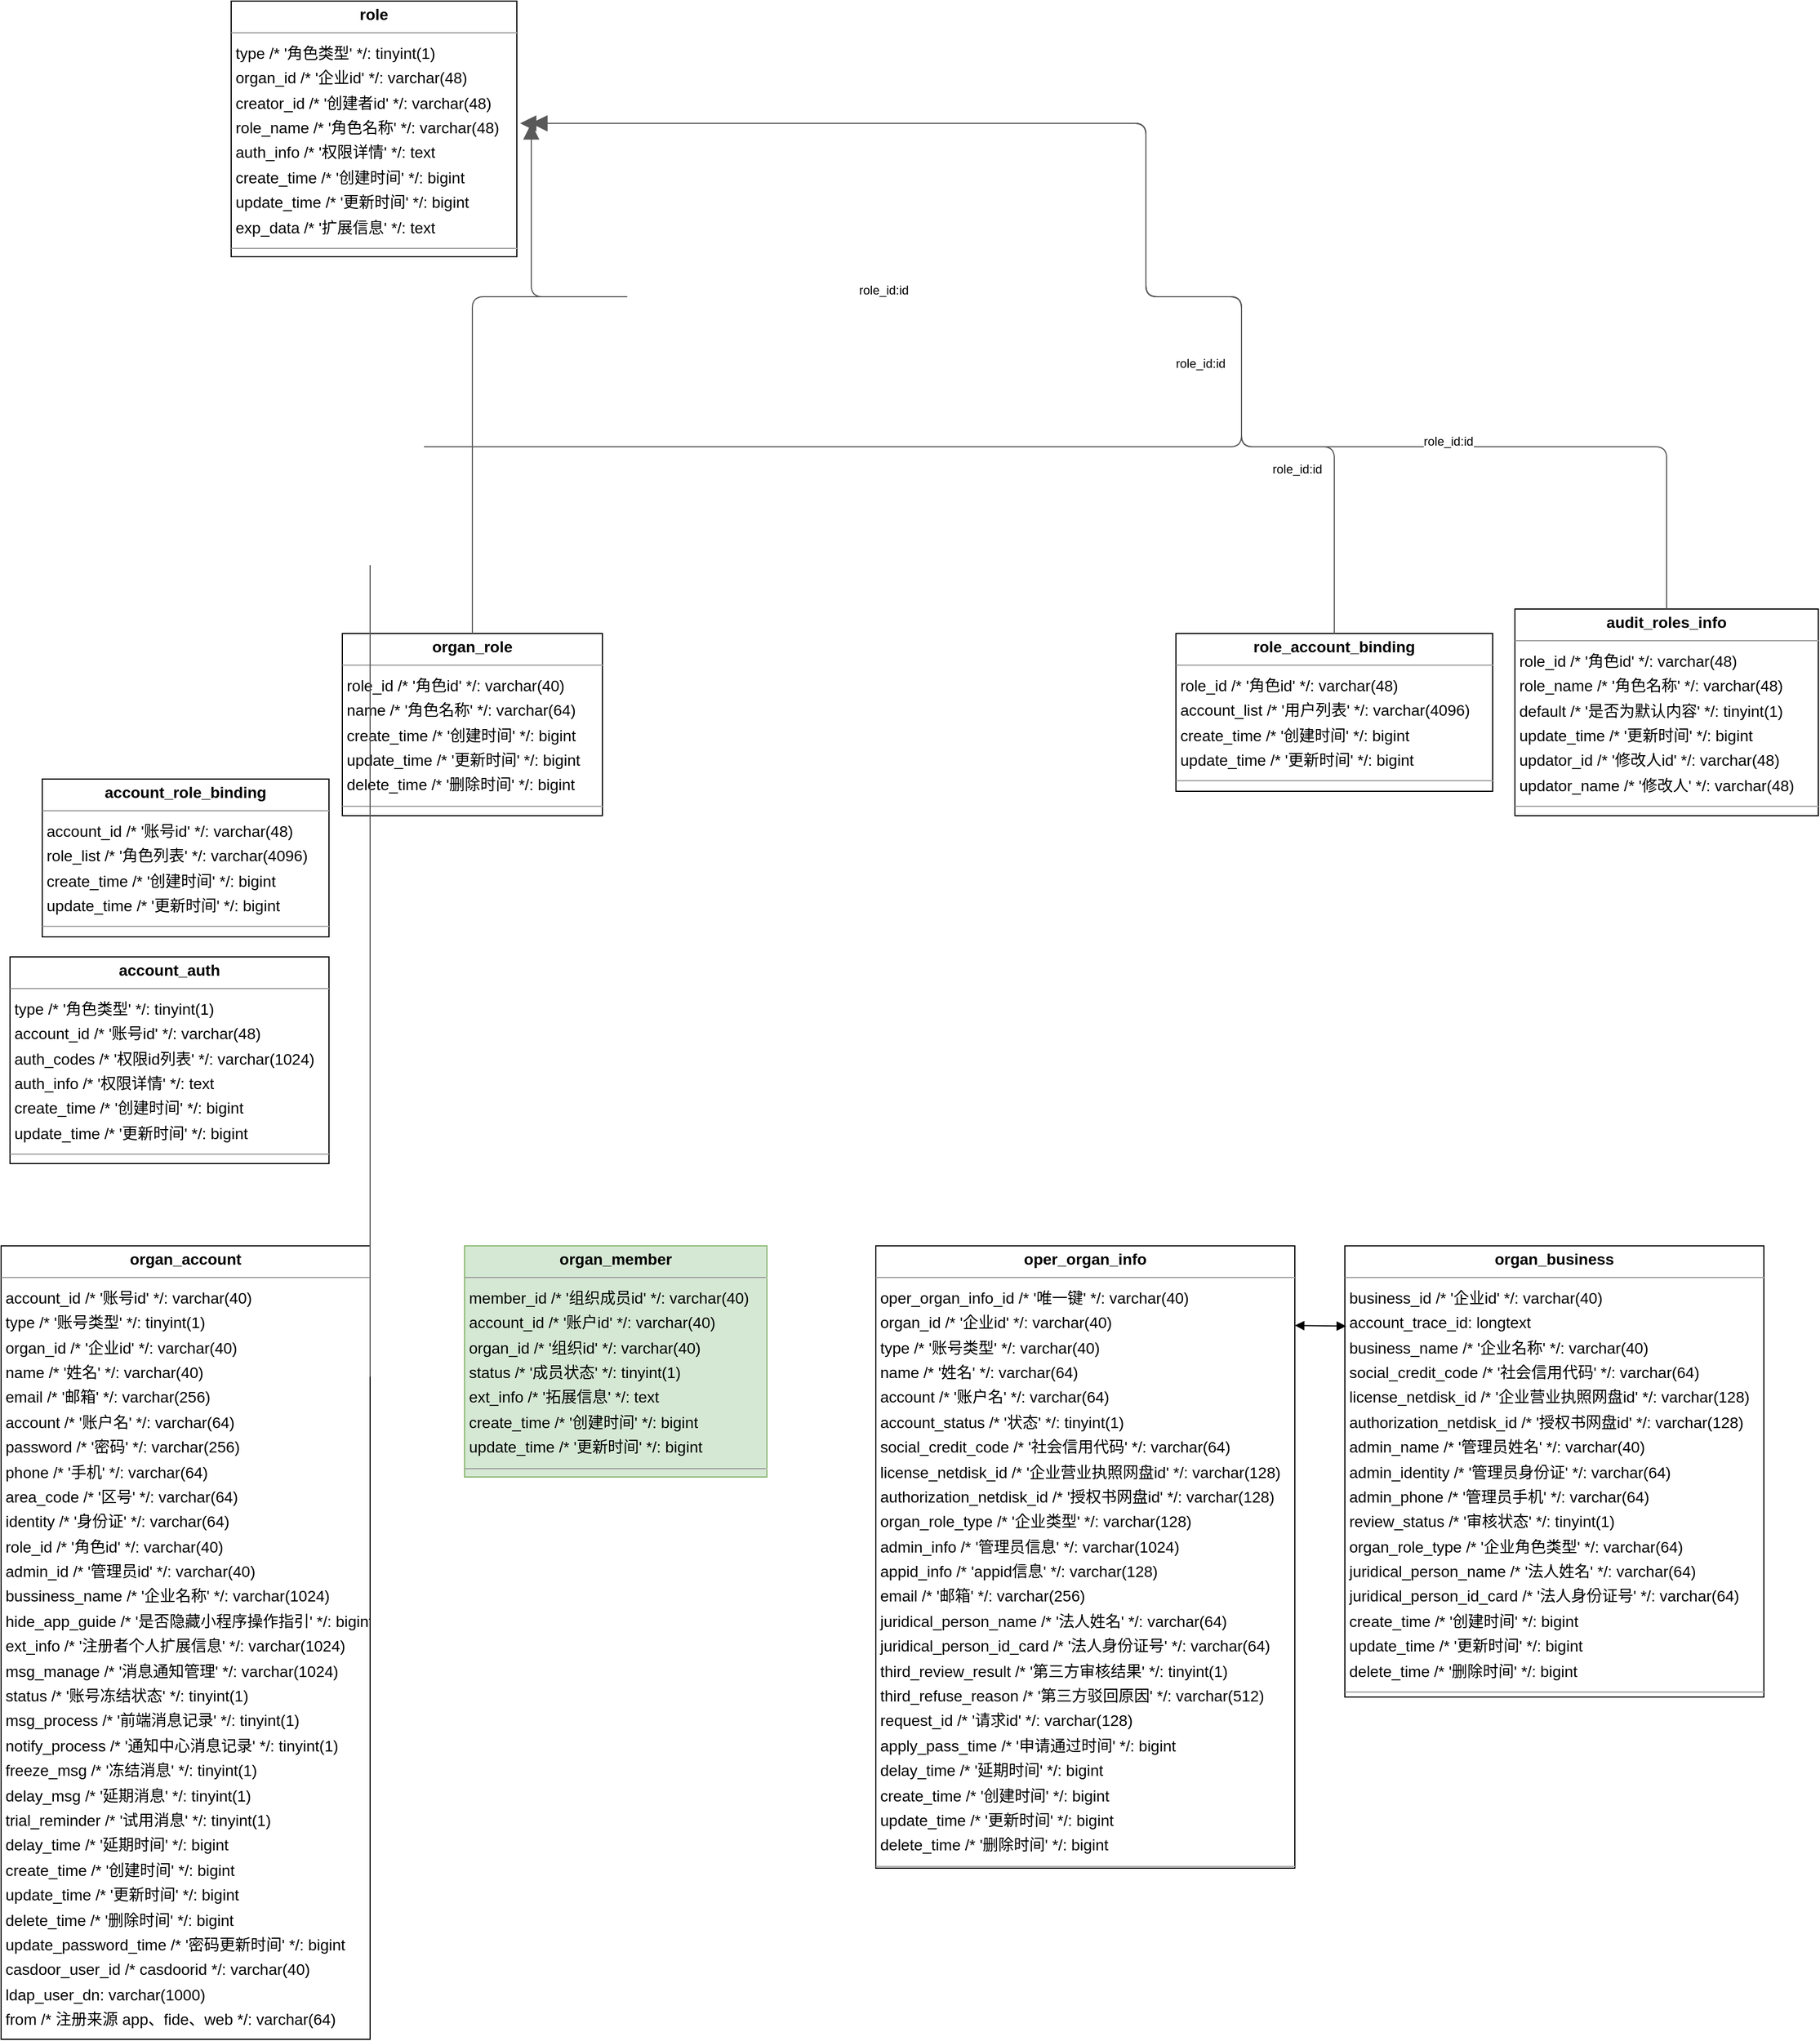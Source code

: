 <mxfile version="21.2.1" type="github">
  <diagram id="zmi8DWPMi1QMRoTP6fmU" name="Page-1">
    <mxGraphModel dx="1647" dy="1070" grid="1" gridSize="10" guides="1" tooltips="1" connect="1" arrows="1" fold="1" page="0" pageScale="1" pageWidth="827" pageHeight="1169" background="none" math="0" shadow="0">
      <root>
        <mxCell id="0" />
        <mxCell id="1" parent="0" />
        <mxCell id="node3" value="&lt;p style=&quot;margin:0px;margin-top:4px;text-align:center;&quot;&gt;&lt;b&gt;account_auth&lt;/b&gt;&lt;/p&gt;&lt;hr size=&quot;1&quot;/&gt;&lt;p style=&quot;margin:0 0 0 4px;line-height:1.6;&quot;&gt; type  /* &amp;#39;角色类型&amp;#39; */: tinyint(1)&lt;br/&gt; account_id  /* &amp;#39;账号id&amp;#39; */: varchar(48)&lt;br/&gt; auth_codes  /* &amp;#39;权限id列表&amp;#39; */: varchar(1024)&lt;br/&gt; auth_info  /* &amp;#39;权限详情&amp;#39; */: text&lt;br/&gt; create_time  /* &amp;#39;创建时间&amp;#39; */: bigint&lt;br/&gt; update_time  /* &amp;#39;更新时间&amp;#39; */: bigint&lt;/p&gt;&lt;hr size=&quot;1&quot;/&gt;&lt;p style=&quot;margin:0 0 0 4px;line-height:1.6;&quot;&gt; id  /* &amp;#39;业务主键id&amp;#39; */: varchar(40)&lt;/p&gt;" style="verticalAlign=top;align=left;overflow=fill;fontSize=14;fontFamily=Helvetica;html=1;rounded=0;shadow=0;comic=0;labelBackgroundColor=none;strokeWidth=1;" parent="1" vertex="1">
          <mxGeometry x="-349" y="500" width="287" height="186" as="geometry" />
        </mxCell>
        <mxCell id="node10" value="&lt;p style=&quot;margin:0px;margin-top:4px;text-align:center;&quot;&gt;&lt;b&gt;account_role_binding&lt;/b&gt;&lt;/p&gt;&lt;hr size=&quot;1&quot;/&gt;&lt;p style=&quot;margin:0 0 0 4px;line-height:1.6;&quot;&gt; account_id  /* &amp;#39;账号id&amp;#39; */: varchar(48)&lt;br/&gt; role_list  /* &amp;#39;角色列表&amp;#39; */: varchar(4096)&lt;br/&gt; create_time  /* &amp;#39;创建时间&amp;#39; */: bigint&lt;br/&gt; update_time  /* &amp;#39;更新时间&amp;#39; */: bigint&lt;/p&gt;&lt;hr size=&quot;1&quot;/&gt;&lt;p style=&quot;margin:0 0 0 4px;line-height:1.6;&quot;&gt; id  /* &amp;#39;业务主键id&amp;#39; */: varchar(40)&lt;/p&gt;" style="verticalAlign=top;align=left;overflow=fill;fontSize=14;fontFamily=Helvetica;html=1;rounded=0;shadow=0;comic=0;labelBackgroundColor=none;strokeWidth=1;" parent="1" vertex="1">
          <mxGeometry x="-320" y="340" width="258" height="142" as="geometry" />
        </mxCell>
        <mxCell id="node5" value="&lt;p style=&quot;margin:0px;margin-top:4px;text-align:center;&quot;&gt;&lt;b&gt;audit_roles_info&lt;/b&gt;&lt;/p&gt;&lt;hr size=&quot;1&quot;/&gt;&lt;p style=&quot;margin:0 0 0 4px;line-height:1.6;&quot;&gt; role_id  /* &amp;#39;角色id&amp;#39; */: varchar(48)&lt;br/&gt; role_name  /* &amp;#39;角色名称&amp;#39; */: varchar(48)&lt;br/&gt; default  /* &amp;#39;是否为默认内容&amp;#39; */: tinyint(1)&lt;br/&gt; update_time  /* &amp;#39;更新时间&amp;#39; */: bigint&lt;br/&gt; updator_id  /* &amp;#39;修改人id&amp;#39; */: varchar(48)&lt;br/&gt; updator_name  /* &amp;#39;修改人&amp;#39; */: varchar(48)&lt;/p&gt;&lt;hr size=&quot;1&quot;/&gt;&lt;p style=&quot;margin:0 0 0 4px;line-height:1.6;&quot;&gt; id  /* &amp;#39;自增id&amp;#39; */: bigint&lt;/p&gt;" style="verticalAlign=top;align=left;overflow=fill;fontSize=14;fontFamily=Helvetica;html=1;rounded=0;shadow=0;comic=0;labelBackgroundColor=none;strokeWidth=1;" parent="1" vertex="1">
          <mxGeometry x="1005" y="187" width="273" height="186" as="geometry" />
        </mxCell>
        <mxCell id="node6" value="&lt;p style=&quot;margin:0px;margin-top:4px;text-align:center;&quot;&gt;&lt;b&gt;oper_organ_info&lt;/b&gt;&lt;/p&gt;&lt;hr size=&quot;1&quot;/&gt;&lt;p style=&quot;margin:0 0 0 4px;line-height:1.6;&quot;&gt; oper_organ_info_id  /* &amp;#39;唯一键&amp;#39; */: varchar(40)&lt;br/&gt; organ_id  /* &amp;#39;企业id&amp;#39; */: varchar(40)&lt;br/&gt; type  /* &amp;#39;账号类型&amp;#39; */: varchar(40)&lt;br/&gt; name  /* &amp;#39;姓名&amp;#39; */: varchar(64)&lt;br/&gt; account  /* &amp;#39;账户名&amp;#39; */: varchar(64)&lt;br/&gt; account_status  /* &amp;#39;状态&amp;#39; */: tinyint(1)&lt;br/&gt; social_credit_code  /* &amp;#39;社会信用代码&amp;#39; */: varchar(64)&lt;br/&gt; license_netdisk_id  /* &amp;#39;企业营业执照网盘id&amp;#39; */: varchar(128)&lt;br/&gt; authorization_netdisk_id  /* &amp;#39;授权书网盘id&amp;#39; */: varchar(128)&lt;br/&gt; organ_role_type  /* &amp;#39;企业类型&amp;#39; */: varchar(128)&lt;br/&gt; admin_info  /* &amp;#39;管理员信息&amp;#39; */: varchar(1024)&lt;br/&gt; appid_info  /* &amp;#39;appid信息&amp;#39; */: varchar(128)&lt;br/&gt; email  /* &amp;#39;邮箱&amp;#39; */: varchar(256)&lt;br/&gt; juridical_person_name  /* &amp;#39;法人姓名&amp;#39; */: varchar(64)&lt;br/&gt; juridical_person_id_card  /* &amp;#39;法人身份证号&amp;#39; */: varchar(64)&lt;br/&gt; third_review_result  /* &amp;#39;第三方审核结果&amp;#39; */: tinyint(1)&lt;br/&gt; third_refuse_reason  /* &amp;#39;第三方驳回原因&amp;#39; */: varchar(512)&lt;br/&gt; request_id  /* &amp;#39;请求id&amp;#39; */: varchar(128)&lt;br/&gt; apply_pass_time  /* &amp;#39;申请通过时间&amp;#39; */: bigint&lt;br/&gt; delay_time  /* &amp;#39;延期时间&amp;#39; */: bigint&lt;br/&gt; create_time  /* &amp;#39;创建时间&amp;#39; */: bigint&lt;br/&gt; update_time  /* &amp;#39;更新时间&amp;#39; */: bigint&lt;br/&gt; delete_time  /* &amp;#39;删除时间&amp;#39; */: bigint&lt;/p&gt;&lt;hr size=&quot;1&quot;/&gt;&lt;p style=&quot;margin:0 0 0 4px;line-height:1.6;&quot;&gt; id  /* &amp;#39;自增id&amp;#39; */: bigint&lt;/p&gt;" style="verticalAlign=top;align=left;overflow=fill;fontSize=14;fontFamily=Helvetica;html=1;rounded=0;shadow=0;comic=0;labelBackgroundColor=none;strokeWidth=1;" parent="1" vertex="1">
          <mxGeometry x="430" y="760" width="377" height="560" as="geometry" />
        </mxCell>
        <mxCell id="node4" value="&lt;p style=&quot;margin:0px;margin-top:4px;text-align:center;&quot;&gt;&lt;b&gt;organ_account&lt;/b&gt;&lt;/p&gt;&lt;hr size=&quot;1&quot;/&gt;&lt;p style=&quot;margin:0 0 0 4px;line-height:1.6;&quot;&gt; account_id  /* &amp;#39;账号id&amp;#39; */: varchar(40)&lt;br/&gt; type  /* &amp;#39;账号类型&amp;#39; */: tinyint(1)&lt;br/&gt; organ_id  /* &amp;#39;企业id&amp;#39; */: varchar(40)&lt;br/&gt; name  /* &amp;#39;姓名&amp;#39; */: varchar(40)&lt;br/&gt; email  /* &amp;#39;邮箱&amp;#39; */: varchar(256)&lt;br/&gt; account  /* &amp;#39;账户名&amp;#39; */: varchar(64)&lt;br/&gt; password  /* &amp;#39;密码&amp;#39; */: varchar(256)&lt;br/&gt; phone  /* &amp;#39;手机&amp;#39; */: varchar(64)&lt;br/&gt; area_code  /* &amp;#39;区号&amp;#39; */: varchar(64)&lt;br/&gt; identity  /* &amp;#39;身份证&amp;#39; */: varchar(64)&lt;br/&gt; role_id  /* &amp;#39;角色id&amp;#39; */: varchar(40)&lt;br/&gt; admin_id  /* &amp;#39;管理员id&amp;#39; */: varchar(40)&lt;br/&gt; bussiness_name  /* &amp;#39;企业名称&amp;#39; */: varchar(1024)&lt;br/&gt; hide_app_guide  /* &amp;#39;是否隐藏小程序操作指引&amp;#39; */: bigint&lt;br/&gt; ext_info  /* &amp;#39;注册者个人扩展信息&amp;#39; */: varchar(1024)&lt;br/&gt; msg_manage  /* &amp;#39;消息通知管理&amp;#39; */: varchar(1024)&lt;br/&gt; status  /* &amp;#39;账号冻结状态&amp;#39; */: tinyint(1)&lt;br/&gt; msg_process  /* &amp;#39;前端消息记录&amp;#39; */: tinyint(1)&lt;br/&gt; notify_process  /* &amp;#39;通知中心消息记录&amp;#39; */: tinyint(1)&lt;br/&gt; freeze_msg  /* &amp;#39;冻结消息&amp;#39; */: tinyint(1)&lt;br/&gt; delay_msg  /* &amp;#39;延期消息&amp;#39; */: tinyint(1)&lt;br/&gt; trial_reminder  /* &amp;#39;试用消息&amp;#39; */: tinyint(1)&lt;br/&gt; delay_time  /* &amp;#39;延期时间&amp;#39; */: bigint&lt;br/&gt; create_time  /* &amp;#39;创建时间&amp;#39; */: bigint&lt;br/&gt; update_time  /* &amp;#39;更新时间&amp;#39; */: bigint&lt;br/&gt; delete_time  /* &amp;#39;删除时间&amp;#39; */: bigint&lt;br/&gt; update_password_time  /* &amp;#39;密码更新时间&amp;#39; */: bigint&lt;br/&gt; casdoor_user_id  /* casdoorid */: varchar(40)&lt;br/&gt; ldap_user_dn: varchar(1000)&lt;br/&gt; from  /* 注册来源  app、fide、web */: varchar(64)&lt;/p&gt;&lt;hr size=&quot;1&quot;/&gt;&lt;p style=&quot;margin:0 0 0 4px;line-height:1.6;&quot;&gt; id  /* &amp;#39;自增id&amp;#39; */: bigint&lt;/p&gt;" style="verticalAlign=top;align=left;overflow=fill;fontSize=14;fontFamily=Helvetica;html=1;rounded=0;shadow=0;comic=0;labelBackgroundColor=none;strokeWidth=1;" parent="1" vertex="1">
          <mxGeometry x="-357" y="760" width="332" height="714" as="geometry" />
        </mxCell>
        <mxCell id="node8" value="&lt;p style=&quot;margin:0px;margin-top:4px;text-align:center;&quot;&gt;&lt;b&gt;organ_business&lt;/b&gt;&lt;/p&gt;&lt;hr size=&quot;1&quot;/&gt;&lt;p style=&quot;margin:0 0 0 4px;line-height:1.6;&quot;&gt; business_id  /* &amp;#39;企业id&amp;#39; */: varchar(40)&lt;br/&gt; account_trace_id: longtext&lt;br/&gt; business_name  /* &amp;#39;企业名称&amp;#39; */: varchar(40)&lt;br/&gt; social_credit_code  /* &amp;#39;社会信用代码&amp;#39; */: varchar(64)&lt;br/&gt; license_netdisk_id  /* &amp;#39;企业营业执照网盘id&amp;#39; */: varchar(128)&lt;br/&gt; authorization_netdisk_id  /* &amp;#39;授权书网盘id&amp;#39; */: varchar(128)&lt;br/&gt; admin_name  /* &amp;#39;管理员姓名&amp;#39; */: varchar(40)&lt;br/&gt; admin_identity  /* &amp;#39;管理员身份证&amp;#39; */: varchar(64)&lt;br/&gt; admin_phone  /* &amp;#39;管理员手机&amp;#39; */: varchar(64)&lt;br/&gt; review_status  /* &amp;#39;审核状态&amp;#39; */: tinyint(1)&lt;br/&gt; organ_role_type  /* &amp;#39;企业角色类型&amp;#39; */: varchar(64)&lt;br/&gt; juridical_person_name  /* &amp;#39;法人姓名&amp;#39; */: varchar(64)&lt;br/&gt; juridical_person_id_card  /* &amp;#39;法人身份证号&amp;#39; */: varchar(64)&lt;br/&gt; create_time  /* &amp;#39;创建时间&amp;#39; */: bigint&lt;br/&gt; update_time  /* &amp;#39;更新时间&amp;#39; */: bigint&lt;br/&gt; delete_time  /* &amp;#39;删除时间&amp;#39; */: bigint&lt;/p&gt;&lt;hr size=&quot;1&quot;/&gt;&lt;p style=&quot;margin:0 0 0 4px;line-height:1.6;&quot;&gt; id  /* &amp;#39;自增id&amp;#39; */: bigint&lt;/p&gt;" style="verticalAlign=top;align=left;overflow=fill;fontSize=14;fontFamily=Helvetica;html=1;rounded=0;shadow=0;comic=0;labelBackgroundColor=none;strokeWidth=1;" parent="1" vertex="1">
          <mxGeometry x="852" y="760" width="377" height="406" as="geometry" />
        </mxCell>
        <mxCell id="node7" value="&lt;p style=&quot;margin:0px;margin-top:4px;text-align:center;&quot;&gt;&lt;b&gt;organ_member&lt;/b&gt;&lt;/p&gt;&lt;hr size=&quot;1&quot;/&gt;&lt;p style=&quot;margin:0 0 0 4px;line-height:1.6;&quot;&gt; member_id  /* &amp;#39;组织成员id&amp;#39; */: varchar(40)&lt;br/&gt; account_id  /* &amp;#39;账户id&amp;#39; */: varchar(40)&lt;br/&gt; organ_id  /* &amp;#39;组织id&amp;#39; */: varchar(40)&lt;br/&gt; status  /* &amp;#39;成员状态&amp;#39; */: tinyint(1)&lt;br/&gt; ext_info  /* &amp;#39;拓展信息&amp;#39; */: text&lt;br/&gt; create_time  /* &amp;#39;创建时间&amp;#39; */: bigint&lt;br/&gt; update_time  /* &amp;#39;更新时间&amp;#39; */: bigint&lt;/p&gt;&lt;hr size=&quot;1&quot;/&gt;&lt;p style=&quot;margin:0 0 0 4px;line-height:1.6;&quot;&gt; id  /* &amp;#39;自增id&amp;#39; */: bigint&lt;/p&gt;" style="verticalAlign=top;align=left;overflow=fill;fontSize=14;fontFamily=Helvetica;html=1;rounded=0;shadow=0;comic=0;labelBackgroundColor=none;strokeWidth=1;fillColor=#d5e8d4;strokeColor=#82b366;" parent="1" vertex="1">
          <mxGeometry x="60" y="760" width="272" height="208" as="geometry" />
        </mxCell>
        <mxCell id="node1" value="&lt;p style=&quot;margin:0px;margin-top:4px;text-align:center;&quot;&gt;&lt;b&gt;organ_role&lt;/b&gt;&lt;/p&gt;&lt;hr size=&quot;1&quot;/&gt;&lt;p style=&quot;margin:0 0 0 4px;line-height:1.6;&quot;&gt; role_id  /* &amp;#39;角色id&amp;#39; */: varchar(40)&lt;br/&gt; name  /* &amp;#39;角色名称&amp;#39; */: varchar(64)&lt;br/&gt; create_time  /* &amp;#39;创建时间&amp;#39; */: bigint&lt;br/&gt; update_time  /* &amp;#39;更新时间&amp;#39; */: bigint&lt;br/&gt; delete_time  /* &amp;#39;删除时间&amp;#39; */: bigint&lt;/p&gt;&lt;hr size=&quot;1&quot;/&gt;&lt;p style=&quot;margin:0 0 0 4px;line-height:1.6;&quot;&gt; id  /* &amp;#39;自增id&amp;#39; */: bigint&lt;/p&gt;" style="verticalAlign=top;align=left;overflow=fill;fontSize=14;fontFamily=Helvetica;html=1;rounded=0;shadow=0;comic=0;labelBackgroundColor=none;strokeWidth=1;" parent="1" vertex="1">
          <mxGeometry x="-50" y="209" width="234" height="164" as="geometry" />
        </mxCell>
        <mxCell id="node0" value="&lt;p style=&quot;margin:0px;margin-top:4px;text-align:center;&quot;&gt;&lt;b&gt;role&lt;/b&gt;&lt;/p&gt;&lt;hr size=&quot;1&quot;/&gt;&lt;p style=&quot;margin:0 0 0 4px;line-height:1.6;&quot;&gt; type  /* &amp;#39;角色类型&amp;#39; */: tinyint(1)&lt;br/&gt; organ_id  /* &amp;#39;企业id&amp;#39; */: varchar(48)&lt;br/&gt; creator_id  /* &amp;#39;创建者id&amp;#39; */: varchar(48)&lt;br/&gt; role_name  /* &amp;#39;角色名称&amp;#39; */: varchar(48)&lt;br/&gt; auth_info  /* &amp;#39;权限详情&amp;#39; */: text&lt;br/&gt; create_time  /* &amp;#39;创建时间&amp;#39; */: bigint&lt;br/&gt; update_time  /* &amp;#39;更新时间&amp;#39; */: bigint&lt;br/&gt; exp_data  /* &amp;#39;扩展信息&amp;#39; */: text&lt;/p&gt;&lt;hr size=&quot;1&quot;/&gt;&lt;p style=&quot;margin:0 0 0 4px;line-height:1.6;&quot;&gt; id  /* &amp;#39;业务主键id&amp;#39; */: varchar(40)&lt;/p&gt;" style="verticalAlign=top;align=left;overflow=fill;fontSize=14;fontFamily=Helvetica;html=1;rounded=0;shadow=0;comic=0;labelBackgroundColor=none;strokeWidth=1;" parent="1" vertex="1">
          <mxGeometry x="-150" y="-360" width="257" height="230" as="geometry" />
        </mxCell>
        <mxCell id="node9" value="&lt;p style=&quot;margin:0px;margin-top:4px;text-align:center;&quot;&gt;&lt;b&gt;role_account_binding&lt;/b&gt;&lt;/p&gt;&lt;hr size=&quot;1&quot;/&gt;&lt;p style=&quot;margin:0 0 0 4px;line-height:1.6;&quot;&gt; role_id  /* &amp;#39;角色id&amp;#39; */: varchar(48)&lt;br/&gt; account_list  /* &amp;#39;用户列表&amp;#39; */: varchar(4096)&lt;br/&gt; create_time  /* &amp;#39;创建时间&amp;#39; */: bigint&lt;br/&gt; update_time  /* &amp;#39;更新时间&amp;#39; */: bigint&lt;/p&gt;&lt;hr size=&quot;1&quot;/&gt;&lt;p style=&quot;margin:0 0 0 4px;line-height:1.6;&quot;&gt; id  /* &amp;#39;业务主键id&amp;#39; */: varchar(40)&lt;/p&gt;" style="verticalAlign=top;align=left;overflow=fill;fontSize=14;fontFamily=Helvetica;html=1;rounded=0;shadow=0;comic=0;labelBackgroundColor=none;strokeWidth=1;" parent="1" vertex="1">
          <mxGeometry x="700" y="209" width="285" height="142" as="geometry" />
        </mxCell>
        <mxCell id="edge4" value="" style="html=1;rounded=1;edgeStyle=orthogonalEdgeStyle;dashed=0;startArrow=none;endArrow=block;endSize=12;strokeColor=#595959;exitX=0.500;exitY=0.000;exitDx=0;exitDy=0;" parent="1" source="node5" edge="1">
          <mxGeometry width="50" height="50" relative="1" as="geometry">
            <Array as="points">
              <mxPoint x="1142" y="41" />
              <mxPoint x="759" y="41" />
              <mxPoint x="759" y="-94" />
              <mxPoint x="673" y="-94" />
            </Array>
            <mxPoint x="120" y="-250" as="targetPoint" />
          </mxGeometry>
        </mxCell>
        <mxCell id="label26" value="role_id:id" style="edgeLabel;resizable=0;html=1;align=left;verticalAlign=top;strokeColor=default;" parent="edge4" vertex="1" connectable="0">
          <mxGeometry x="921" y="23" as="geometry" />
        </mxCell>
        <mxCell id="edge0" value="" style="html=1;rounded=1;edgeStyle=orthogonalEdgeStyle;dashed=0;startArrow=none;endArrow=block;endSize=12;strokeColor=#595959;exitX=1.000;exitY=0.165;exitDx=0;exitDy=0;" parent="1" source="node4" edge="1">
          <mxGeometry width="50" height="50" relative="1" as="geometry">
            <Array as="points">
              <mxPoint x="759" y="41" />
              <mxPoint x="759" y="-94" />
              <mxPoint x="673" y="-94" />
            </Array>
            <mxPoint x="120" y="-250" as="targetPoint" />
          </mxGeometry>
        </mxCell>
        <mxCell id="label2" value="role_id:id" style="edgeLabel;resizable=0;html=1;align=left;verticalAlign=top;strokeColor=default;" parent="edge0" vertex="1" connectable="0">
          <mxGeometry x="698" y="-47" as="geometry" />
        </mxCell>
        <mxCell id="edge3" value="" style="html=1;rounded=1;edgeStyle=orthogonalEdgeStyle;dashed=0;startArrow=none;endArrow=block;endSize=12;strokeColor=#595959;exitX=0.500;exitY=0.000;exitDx=0;exitDy=0;" parent="1" source="node1" edge="1">
          <mxGeometry width="50" height="50" relative="1" as="geometry">
            <Array as="points">
              <mxPoint x="211" y="-94" />
              <mxPoint x="673" y="-94" />
            </Array>
            <mxPoint x="120" y="-250" as="targetPoint" />
          </mxGeometry>
        </mxCell>
        <mxCell id="label20" value="role_id:id" style="edgeLabel;resizable=0;html=1;align=left;verticalAlign=top;strokeColor=default;" parent="edge3" vertex="1" connectable="0">
          <mxGeometry x="413" y="-113" as="geometry" />
        </mxCell>
        <mxCell id="edge1" value="" style="html=1;rounded=1;edgeStyle=orthogonalEdgeStyle;dashed=0;startArrow=none;endArrow=block;endSize=12;strokeColor=#595959;exitX=0.500;exitY=0.000;exitDx=0;exitDy=0;" parent="1" source="node9" edge="1">
          <mxGeometry width="50" height="50" relative="1" as="geometry">
            <Array as="points">
              <mxPoint x="843" y="41" />
              <mxPoint x="759" y="41" />
              <mxPoint x="759" y="-94" />
              <mxPoint x="673" y="-94" />
            </Array>
            <mxPoint x="110" y="-250" as="targetPoint" />
          </mxGeometry>
        </mxCell>
        <mxCell id="label8" value="role_id:id" style="edgeLabel;resizable=0;html=1;align=left;verticalAlign=top;strokeColor=default;" parent="edge1" vertex="1" connectable="0">
          <mxGeometry x="785" y="48" as="geometry" />
        </mxCell>
        <mxCell id="7n5aa4kr8ttrAwYhI3hU-2" value="" style="endArrow=block;startArrow=block;endFill=1;startFill=1;html=1;rounded=0;exitX=1;exitY=0.128;exitDx=0;exitDy=0;exitPerimeter=0;entryX=0.003;entryY=0.178;entryDx=0;entryDy=0;entryPerimeter=0;" edge="1" parent="1" source="node6" target="node8">
          <mxGeometry width="160" relative="1" as="geometry">
            <mxPoint x="797" y="620" as="sourcePoint" />
            <mxPoint x="957" y="620" as="targetPoint" />
          </mxGeometry>
        </mxCell>
      </root>
    </mxGraphModel>
  </diagram>
</mxfile>
